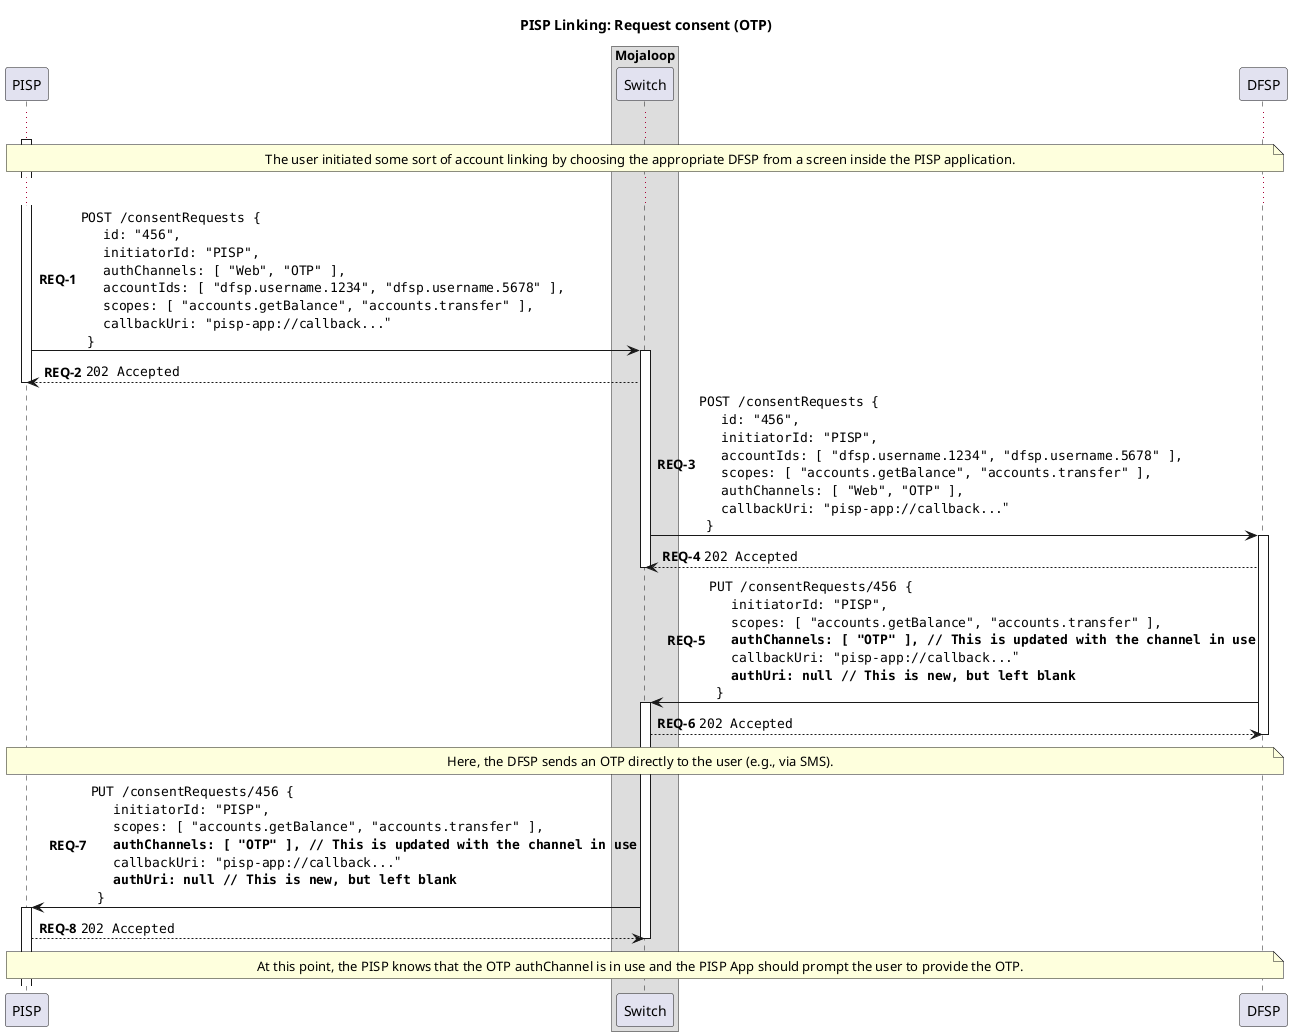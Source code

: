 @startuml

title PISP Linking: Request consent (OTP)

participant "PISP" as PISP

box "Mojaloop"
    participant Switch
end box

participant DFSP

autonumber 1 "<b>REQ-#</b>"

activate PISP

...

note over PISP, DFSP
    The user initiated some sort of account linking by choosing the appropriate DFSP from a screen inside the PISP application.
end note

...

PISP -> Switch ++: ""POST /consentRequests {""\n\
  ""  id: "456",""\n\
  ""  initiatorId: "PISP",""\n\
  ""  authChannels: [ "Web", "OTP" ],""\n\
  ""  accountIds: [ "dfsp.username.1234", "dfsp.username.5678" ],""\n\
  ""  scopes: [ "accounts.getBalance", "accounts.transfer" ],""\n\
  ""  callbackUri: "pisp-app://callback..."""\n\
  ""}""
Switch --> PISP: ""202 Accepted""
deactivate PISP

Switch -> DFSP ++:  ""POST /consentRequests {""\n\
  ""  id: "456",""\n\
  ""  initiatorId: "PISP",""\n\
  ""  accountIds: [ "dfsp.username.1234", "dfsp.username.5678" ],""\n\
  ""  scopes: [ "accounts.getBalance", "accounts.transfer" ],""\n\
  ""  authChannels: [ "Web", "OTP" ],""\n\
  ""  callbackUri: "pisp-app://callback..."""\n\
  ""}""
DFSP --> Switch: ""202 Accepted""
deactivate Switch

DFSP -> Switch ++: ""PUT /consentRequests/456 {""\n\
  ""  initiatorId: "PISP",""\n\
  ""  scopes: [ "accounts.getBalance", "accounts.transfer" ],""\n\
  ""  **authChannels: [ "OTP" ], // This is updated with the channel in use**""\n\
  ""  callbackUri: "pisp-app://callback..."""\n\
  ""  **authUri: null // This is new, but left blank**""\n\
  ""}""
Switch --> DFSP: ""202 Accepted""

note over PISP, DFSP
  Here, the DFSP sends an OTP directly to the user (e.g., via SMS).
end note

deactivate DFSP

Switch -> PISP ++: ""PUT /consentRequests/456 {""\n\
  ""  initiatorId: "PISP",""\n\
  ""  scopes: [ "accounts.getBalance", "accounts.transfer" ],""\n\
  ""  **authChannels: [ "OTP" ], // This is updated with the channel in use**""\n\
  ""  callbackUri: "pisp-app://callback..."""\n\
  ""  **authUri: null // This is new, but left blank**""\n\
  ""}""
PISP --> Switch: ""202 Accepted""
deactivate Switch

note over PISP, DFSP
  At this point, the PISP knows that the OTP authChannel is in use and the PISP App should prompt the user to provide the OTP.
end note

@enduml
